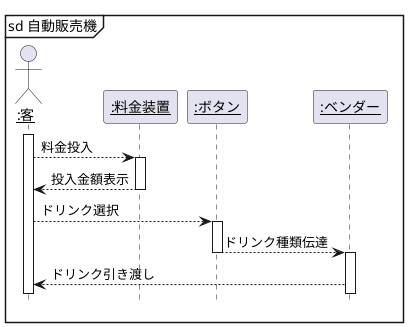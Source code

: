 @startuml
hide footbox
Actor "<u>:客</u>" as a
participant "<u>:料金装置</u>" as b
participant "<u>:ボタン</u>" as c
participant "<u>:ベンダー</u>" as d
mainframe sd 自動販売機

activate a
a --> b:料金投入
     activate b
a <-- b:投入金額表示
     deactivate b
 a --> c:ドリンク選択
     activate c
 c --> d:ドリンク種類伝達
     deactivate c
 activate d

 a <-- d:ドリンク引き渡し
@enduml